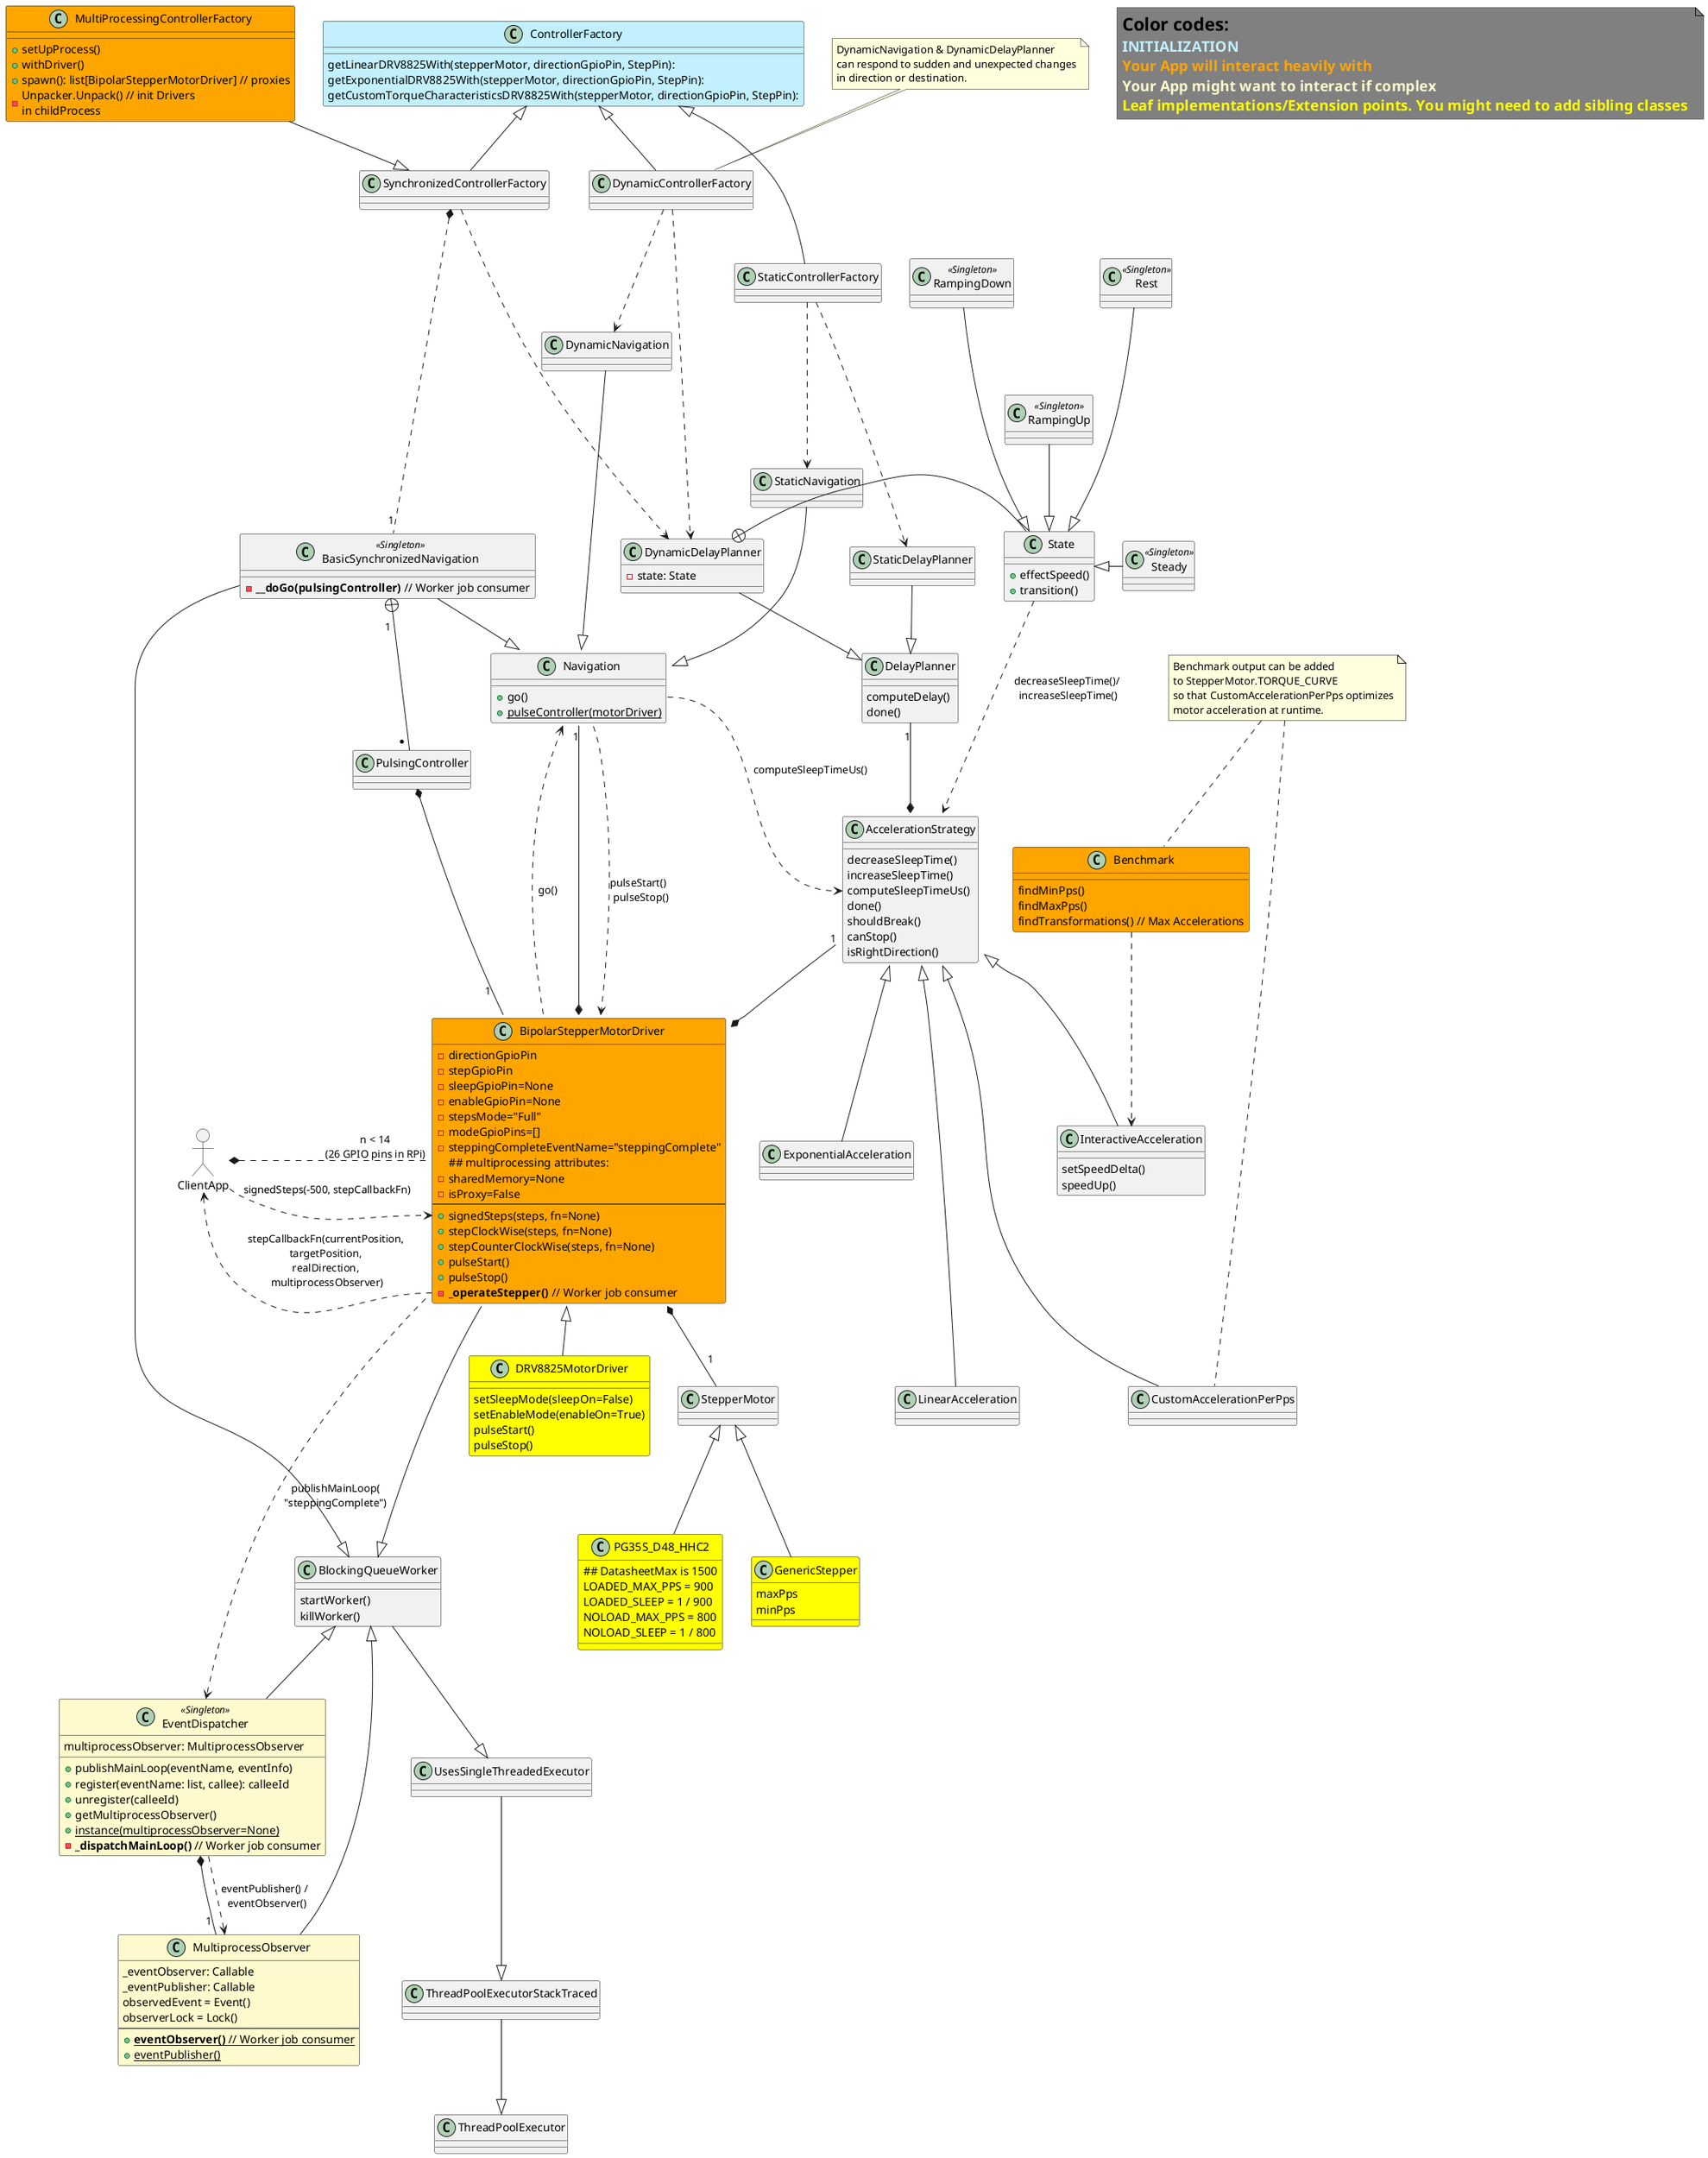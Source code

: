 @startuml

note as N3  #grey
<size:22>**Color codes:**
<size:18><color APPLICATION >**INITIALIZATION** </color>
<size:18><color orange >**Your App will interact heavily with** </color>
<size:18><color LemonChiffon >**Your App might want to interact if complex** </color>
<size:18><color yellow >**Leaf implementations/Extension points. You might need to add sibling classes** </color>
end note

class BlockingQueueWorker {
    startWorker()
    killWorker()
}

class EventDispatcher <<Singleton>> #LemonChiffon {
multiprocessObserver: MultiprocessObserver
+ publishMainLoop(eventName, eventInfo)
+ register(eventName: list, callee): calleeId
+ unregister(calleeId)
+ getMultiprocessObserver()
+ {static} instance(multiprocessObserver=None)
- **_dispatchMainLoop()** // Worker job consumer
}

class MultiprocessObserver #LemonChiffon {
_eventObserver: Callable
_eventPublisher: Callable
observedEvent = Event()
observerLock = Lock()
--
+ {static} **eventObserver()** // Worker job consumer
+ {static} eventPublisher()
}
class UsesSingleThreadedExecutor
class ThreadPoolExecutorStackTraced

class ControllerFactory #APPLICATION {
    getLinearDRV8825With(stepperMotor, directionGpioPin, StepPin):
    getExponentialDRV8825With(stepperMotor, directionGpioPin, StepPin):
    getCustomTorqueCharacteristicsDRV8825With(stepperMotor, directionGpioPin, StepPin):
}
class StaticControllerFactory
class DynamicControllerFactory
class MultiProcessingControllerFactory #Orange {
    +setUpProcess()
    +withDriver()
    +spawn(): list[BipolarStepperMotorDriver] // proxies
    -Unpacker.Unpack() // init Drivers \nin childProcess
}

class Navigation {
+ go()
+ {static} pulseController(motorDriver)
}
class StaticNavigation
class DynamicNavigation
class BasicSynchronizedNavigation <<Singleton>> {
- **__doGo(pulsingController)** // Worker job consumer
}

class Benchmark #Orange {
findMinPps()
findMaxPps()
findTransformations() // Max Accelerations
}

class BipolarStepperMotorDriver #Orange{
     - directionGpioPin
     - stepGpioPin
     - sleepGpioPin=None
     - enableGpioPin=None
     - stepsMode="Full"
     - modeGpioPins=[]
     - steppingCompleteEventName="steppingComplete"
     ## multiprocessing attributes:
     - sharedMemory=None
     - isProxy=False
     --
    + signedSteps(steps, fn=None)
    + stepClockWise(steps, fn=None)
    + stepCounterClockWise(steps, fn=None)
    + pulseStart()
    + pulseStop()
    - **_operateStepper()** // Worker job consumer
}

class DRV8825MotorDriver #Yellow {
setSleepMode(sleepOn=False)
setEnableMode(enableOn=True)
pulseStart()
pulseStop()
}

class StepperMotor
class PG35S_D48_HHC2 #Yellow {
    ## DatasheetMax is 1500
    LOADED_MAX_PPS = 900
    LOADED_SLEEP = 1 / 900
    NOLOAD_MAX_PPS = 800
    NOLOAD_SLEEP = 1 / 800
}

class GenericStepper #Yellow {
maxPps
minPps
}

class AccelerationStrategy {
    decreaseSleepTime()
    increaseSleepTime()
    computeSleepTimeUs()
    done()
    shouldBreak()
    canStop()
    isRightDirection()
}

class LinearAcceleration
class ExponentialAcceleration
class CustomAccelerationPerPps
class InteractiveAcceleration{
setSpeedDelta()
speedUp()
}

class DelayPlanner {
    computeDelay()
    done()
}

class StaticDelayPlanner
class DynamicDelayPlanner {
    - state: State
}
class State {
    + effectSpeed()
    + transition()
}
class Rest <<Singleton>>
class RampingUp <<Singleton>>
class RampingDown <<Singleton>>
class Steady <<Singleton>>

mix_actor ClientApp

''' structure
ThreadPoolExecutorStackTraced --|> ThreadPoolExecutor
UsesSingleThreadedExecutor --|> ThreadPoolExecutorStackTraced
BlockingQueueWorker --|> UsesSingleThreadedExecutor
BipolarStepperMotorDriver ---|> BlockingQueueWorker
EventDispatcher -up-|> BlockingQueueWorker

PG35S_D48_HHC2 -up-|> StepperMotor
GenericStepper -up-|> StepperMotor

StaticControllerFactory -up-|> ControllerFactory
DynamicControllerFactory -up-|> ControllerFactory
SynchronizedControllerFactory -up-|> ControllerFactory
MultiProcessingControllerFactory -down-|> SynchronizedControllerFactory

DRV8825MotorDriver -up-|> BipolarStepperMotorDriver

StaticDelayPlanner -down-|> DelayPlanner
DynamicDelayPlanner -down-|> DelayPlanner
DynamicDelayPlanner +-right- State

Rest -down--|> State
RampingUp -down-|> State
RampingDown -down--|> State
Steady -left-|> State

StaticNavigation -down-|> Navigation
DynamicNavigation -down-|> Navigation
BasicSynchronizedNavigation -down-|> Navigation
BasicSynchronizedNavigation -down-|> BlockingQueueWorker
MultiprocessObserver -up-|> BlockingQueueWorker
MultiprocessObserver "1 " -up-* EventDispatcher

LinearAcceleration -up--|> AccelerationStrategy
ExponentialAcceleration -up-|> AccelerationStrategy
CustomAccelerationPerPps -up--|> AccelerationStrategy
InteractiveAcceleration -up-|> AccelerationStrategy
BasicSynchronizedNavigation "\n    1" +-- "*  " PulsingController
PulsingController *-- "1    \n" BipolarStepperMotorDriver

''' Relations
EventDispatcher .down.> MultiprocessObserver : eventPublisher() / \n eventObserver()
BipolarStepperMotorDriver *-left-  "1" Navigation
BipolarStepperMotorDriver *-up-  "1" AccelerationStrategy
BipolarStepperMotorDriver *-down- " 1\n"  StepperMotor

Navigation::go .down.> AccelerationStrategy::computeSleepTimeUs : computeSleepTimeUs()
Navigation .down.> BipolarStepperMotorDriver : pulseStart() \n pulseStop()
Navigation <.down. BipolarStepperMotorDriver : go()

AccelerationStrategy *-up- "1" DelayPlanner

State ..> AccelerationStrategy : decreaseSleepTime()/\n increaseSleepTime()

Benchmark ..> InteractiveAcceleration

StaticControllerFactory .down..> StaticDelayPlanner
StaticControllerFactory .down.> StaticNavigation

DynamicControllerFactory .down...> DynamicDelayPlanner
DynamicControllerFactory .down.> DynamicNavigation

SynchronizedControllerFactory .down...> DynamicDelayPlanner
SynchronizedControllerFactory *.down. "1"  BasicSynchronizedNavigation

BipolarStepperMotorDriver .down.> EventDispatcher : publishMainLoop(\n"steppingComplete")

ClientApp *.right.. "n < 14\n(26 GPIO pins in RPi)" BipolarStepperMotorDriver
ClientApp .right.> BipolarStepperMotorDriver::signedSteps : signedSteps(-500, stepCallbackFn)
ClientApp <.right. BipolarStepperMotorDriver::operateStepper : stepCallbackFn(currentPosition, \ntargetPosition, \nrealDirection, \nmultiprocessObserver)


''' Notes
note as N1
Benchmark output can be added
to StepperMotor.TORQUE_CURVE
so that CustomAccelerationPerPps optimizes
motor acceleration at runtime.
end note

note as N2
DynamicNavigation & DynamicDelayPlanner
can respond to sudden and unexpected changes
in direction or destination.
end note

N1 .. Benchmark
N1 .. CustomAccelerationPerPps

N2 .. DynamicControllerFactory

@enduml

